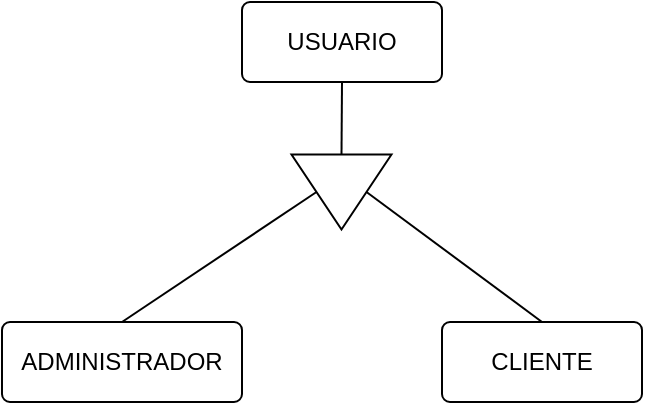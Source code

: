 <mxfile version="20.4.0" type="github">
  <diagram id="R2lEEEUBdFMjLlhIrx00" name="Page-1">
    <mxGraphModel dx="868" dy="482" grid="1" gridSize="10" guides="1" tooltips="1" connect="1" arrows="1" fold="1" page="1" pageScale="1" pageWidth="850" pageHeight="1100" math="0" shadow="0" extFonts="Permanent Marker^https://fonts.googleapis.com/css?family=Permanent+Marker">
      <root>
        <mxCell id="0" />
        <mxCell id="1" parent="0" />
        <mxCell id="k7mg1djWrPZgosc_BKo4-5" style="rounded=0;orthogonalLoop=1;jettySize=auto;html=1;exitX=0.5;exitY=1;exitDx=0;exitDy=0;entryX=0;entryY=0.5;entryDx=0;entryDy=0;endArrow=none;endFill=0;" edge="1" parent="1" source="k7mg1djWrPZgosc_BKo4-1" target="k7mg1djWrPZgosc_BKo4-2">
          <mxGeometry relative="1" as="geometry" />
        </mxCell>
        <mxCell id="k7mg1djWrPZgosc_BKo4-1" value="USUARIO" style="rounded=1;arcSize=10;whiteSpace=wrap;html=1;align=center;" vertex="1" parent="1">
          <mxGeometry x="375" y="190" width="100" height="40" as="geometry" />
        </mxCell>
        <mxCell id="k7mg1djWrPZgosc_BKo4-6" style="rounded=0;orthogonalLoop=1;jettySize=auto;html=1;exitX=0.5;exitY=1;exitDx=0;exitDy=0;entryX=0.5;entryY=0;entryDx=0;entryDy=0;endArrow=none;endFill=0;" edge="1" parent="1" source="k7mg1djWrPZgosc_BKo4-2" target="k7mg1djWrPZgosc_BKo4-3">
          <mxGeometry relative="1" as="geometry" />
        </mxCell>
        <mxCell id="k7mg1djWrPZgosc_BKo4-7" style="edgeStyle=none;rounded=0;orthogonalLoop=1;jettySize=auto;html=1;exitX=0.5;exitY=0;exitDx=0;exitDy=0;entryX=0.5;entryY=0;entryDx=0;entryDy=0;endArrow=none;endFill=0;" edge="1" parent="1" source="k7mg1djWrPZgosc_BKo4-2" target="k7mg1djWrPZgosc_BKo4-4">
          <mxGeometry relative="1" as="geometry" />
        </mxCell>
        <mxCell id="k7mg1djWrPZgosc_BKo4-2" value="" style="triangle;whiteSpace=wrap;html=1;rotation=90;" vertex="1" parent="1">
          <mxGeometry x="406" y="260" width="37.5" height="50" as="geometry" />
        </mxCell>
        <mxCell id="k7mg1djWrPZgosc_BKo4-3" value="ADMINISTRADOR" style="rounded=1;arcSize=10;whiteSpace=wrap;html=1;align=center;" vertex="1" parent="1">
          <mxGeometry x="255" y="350" width="120" height="40" as="geometry" />
        </mxCell>
        <mxCell id="k7mg1djWrPZgosc_BKo4-4" value="CLIENTE" style="rounded=1;arcSize=10;whiteSpace=wrap;html=1;align=center;" vertex="1" parent="1">
          <mxGeometry x="475" y="350" width="100" height="40" as="geometry" />
        </mxCell>
      </root>
    </mxGraphModel>
  </diagram>
</mxfile>
